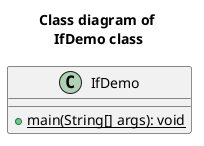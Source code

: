 @startuml
title Class diagram of \nIfDemo class

class IfDemo {
    {method} + {static} main(String[] args): void
}
@enduml